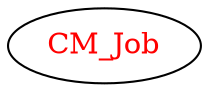 digraph dependencyGraph {
 concentrate=true;
 ranksep="2.0";
 rankdir="LR"; 
 splines="ortho";
"CM_Job" [fontcolor="red"];
}